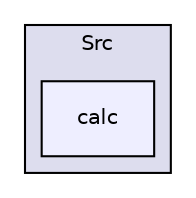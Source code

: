 digraph "E:/Documents/emu84/Src/calc" {
  compound=true
  node [ fontsize="10", fontname="Helvetica"];
  edge [ labelfontsize="10", labelfontname="Helvetica"];
  subgraph clusterdir_70617a7689e3ba1052ef75efeabd00df {
    graph [ bgcolor="#ddddee", pencolor="black", label="Src" fontname="Helvetica", fontsize="10", URL="dir_70617a7689e3ba1052ef75efeabd00df.html"]
  dir_06370c532185489192ac5c4f58f4b4c1 [shape=box, label="calc", style="filled", fillcolor="#eeeeff", pencolor="black", URL="dir_06370c532185489192ac5c4f58f4b4c1.html"];
  }
}
